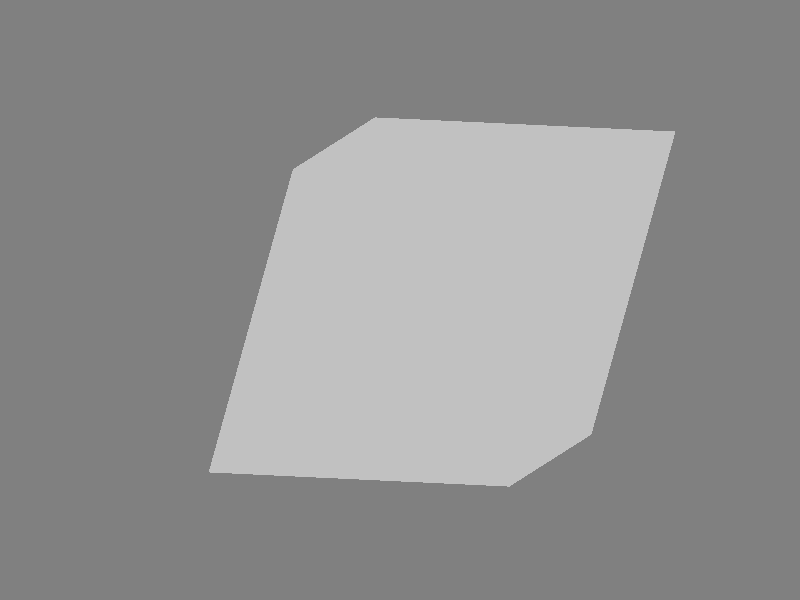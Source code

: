 #include "colors.inc"
#include "shapes.inc"
#include "textures.inc"
#include "glass.inc"

global_settings {
    assumed_gamma 2.2
    max_trace_level 5

    photons {
        count 20000
    }
}

#declare LIGHT_FADING_DIST = 20.0;

background { Gray50 }

light_source {
    < 50,  0, 0> color Gray60
    fade_distance LIGHT_FADING_DIST fade_power 2

    photons {
        reflection off
        refraction on
    }
}

light_source {
    < 40, 20, 20> color Gray60
    fade_distance LIGHT_FADING_DIST fade_power 2

    photons {
        reflection off
        refraction on
    }
}

light_source {
    < 40, -20, 20> color Gray60
    fade_distance LIGHT_FADING_DIST fade_power 2

    photons {
        reflection off
        refraction on
    }
}

light_source {
    < 0, 0, -40> color Gray80
    fade_distance LIGHT_FADING_DIST fade_power 2

    photons {
        reflection off
        refraction on
    }
}

plane {
    y, -30
    pigment { color Gray50 }
    finish { reflection 0.35}
}

//Place the camera
camera {
  orthographic
  sky <0,0,1>
  direction <-1,0,0>   //Don't change this  
  location  <6,2,1.5>  //Change this to move the camera to a different point
  look_at   <0.5,0.5,0.5>    //Change this to aim the camera at a different point
  right <-4/3,0,0>     //Don't change this
  angle 25
}

//Create a box that extends between the 2 specified points

#declare mycube = box {
  <0,0,0>  // one corner position <X1 Y1 Z1>
  <1,1,1>  // other corner position <X2 Y2 Z2>
  
	matrix< 1 , 0, 0,
			  0 , 1, 0,
			  0, 0.28, 1,
			  0 , 0, 0 >

	texture {

		pigment { Gray filter .98 }

		finish {
			phong 1 phong_size 0
			reflection 0.0
		}
	}

	interior {
		ior 1.0
		fade_color Gray
		fade_distance 10
		fade_power 1001
	}		

}

object { 	
	mycube 
}
sphere {
	 	 <0.391340149877,0.675615459306,0.582665288822>,0.05 texture {pigment { color Black } finish { phong 0.8 }} 
	 } 
 
sphere {
	 	 <0.158365036018,0.648343120106,0.339362815814>,0.05 texture {pigment { color Black } finish { phong 0.8 }} 
	 } 
 
sphere {
	 	 <0.867996710197,0.34937930598,0.368249152446>,0.05 texture {pigment { color Black } finish { phong 0.8 }} 
	 } 
 
sphere {
	 	 <0.403326769657,0.859783342223,0.117343650963>,0.05 texture {pigment { color Black } finish { phong 0.8 }} 
	 } 
 
sphere {
	 	 <0.309524910805,0.178250043662,0.245094971852>,0.05 texture {pigment { color Black } finish { phong 0.8 }} 
	 } 
 
sphere {
	 	 <0.819917163997,0.451470692838,0.516795194128>,0.05 texture {pigment { color Black } finish { phong 0.8 }} 
	 } 
 
sphere {
	 	 <0.516831313265,1.03224110561,0.50076471031>,0.05 texture {pigment { color Black } finish { phong 0.8 }} 
	 } 
 
sphere {
	 	 <0.642976705629,0.705439739408,0.862079807269>,0.05 texture {pigment { color Black } finish { phong 0.8 }} 
	 } 
 
sphere {
	 	 <0.158486570265,0.339676484507,0.751910177963>,0.05 texture {pigment { color Black } finish { phong 0.8 }} 
	 } 
 
sphere {
	 	 <0.124515475705,0.452755344271,0.476040401696>,0.05 texture {pigment { color Black } finish { phong 0.8 }} 
	 } 
 
sphere {
	 	 <0.150651038313,0.864429337582,0.65527962762>,0.05 texture {pigment { color Black } finish { phong 0.8 }} 
	 } 
 
sphere {
	 	 <0.44896879902,0.768791294838,0.727019540617>,0.05 texture {pigment { color Black } finish { phong 0.8 }} 
	 } 
 
sphere {
	 	 <0.633754559011,0.504389402876,0.732980565154>,0.05 texture {pigment { color Black } finish { phong 0.8 }} 
	 } 
 
sphere {
	 	 <0.585319260323,0.647159230824,0.413151700462>,0.05 texture {pigment { color Black } finish { phong 0.8 }} 
	 } 
 
sphere {
	 	 <0.205740053904,0.408888734566,0.213234071709>,0.05 texture {pigment { color Black } finish { phong 0.8 }} 
	 } 
 
sphere {
	 	 <0.905904217601,0.512495122697,0.501660296255>,0.05 texture {pigment { color Black } finish { phong 0.8 }} 
	 } 
 
sphere {
	 	 <0.553484372046,0.376134404903,0.700624911397>,0.05 texture {pigment { color Black } finish { phong 0.8 }} 
	 } 
 
sphere {
	 	 <0.269547680916,0.544422886096,0.164763066597>,0.05 texture {pigment { color Black } finish { phong 0.8 }} 
	 } 
 
sphere {
	 	 <0.759015552859,0.391121133117,0.534012079126>,0.05 texture {pigment { color Black } finish { phong 0.8 }} 
	 } 
 
sphere {
	 	 <0.555988906139,0.257073939192,0.551969406827>,0.05 texture {pigment { color Black } finish { phong 0.8 }} 
	 } 
 
sphere {
	 	 <0.589458154651,0.678793529553,0.470924960025>,0.05 texture {pigment { color Black } finish { phong 0.8 }} 
	 } 
 
sphere {
	 	 <0.228037071046,0.383531671188,0.842626809217>,0.05 texture {pigment { color Black } finish { phong 0.8 }} 
	 } 
 
sphere {
	 	 <0.448984316453,0.254211075807,0.189457578352>,0.05 texture {pigment { color Black } finish { phong 0.8 }} 
	 } 
 
sphere {
	 	 <0.110753629709,0.419041118655,0.814599396748>,0.05 texture {pigment { color Black } finish { phong 0.8 }} 
	 } 
 
sphere {
	 	 <0.565677773161,0.361827919758,0.663683803289>,0.05 texture {pigment { color Black } finish { phong 0.8 }} 
	 } 
 
sphere {
	 	 <0.316469260147,0.912377731877,0.847932132263>,0.05 texture {pigment { color Black } finish { phong 0.8 }} 
	 } 
 
sphere {
	 	 <0.757068755276,0.545296124642,0.717900200249>,0.05 texture {pigment { color Black } finish { phong 0.8 }} 
	 } 
 
sphere {
	 	 <0.702359265821,0.156369135628,0.190738374979>,0.05 texture {pigment { color Black } finish { phong 0.8 }} 
	 } 
 
sphere {
	 	 <0.145016118237,0.866602405577,0.796848503028>,0.05 texture {pigment { color Black } finish { phong 0.8 }} 
	 } 
 
sphere {
	 	 <0.260887452666,0.271230747464,0.261622745841>,0.05 texture {pigment { color Black } finish { phong 0.8 }} 
	 } 
 
sphere {
	 	 <0.731585473112,0.635555584564,0.400484456411>,0.05 texture {pigment { color Black } finish { phong 0.8 }} 
	 } 
 
sphere {
	 	 <0.514110850249,0.919474026491,0.875795313475>,0.05 texture {pigment { color Black } finish { phong 0.8 }} 
	 } 
 
sphere {
	 	 <0.729789299496,0.679054518594,0.619765258879>,0.05 texture {pigment { color Black } finish { phong 0.8 }} 
	 } 
 
sphere {
	 	 <0.131203815355,0.760706418437,0.436631403601>,0.05 texture {pigment { color Black } finish { phong 0.8 }} 
	 } 
 
sphere {
	 	 <0.870257776271,0.494262576055,0.223344903908>,0.05 texture {pigment { color Black } finish { phong 0.8 }} 
	 } 
 
sphere {
	 	 <0.335082231302,0.341592306778,0.627171965615>,0.05 texture {pigment { color Black } finish { phong 0.8 }} 
	 } 
 
sphere {
	 	 <0.837372074807,0.902675305681,0.709126628068>,0.05 texture {pigment { color Black } finish { phong 0.8 }} 
	 } 
 
sphere {
	 	 <0.133809048008,0.328474035906,0.654187221217>,0.05 texture {pigment { color Black } finish { phong 0.8 }} 
	 } 
 
sphere {
	 	 <0.639322141637,0.694333857384,0.575956046315>,0.05 texture {pigment { color Black } finish { phong 0.8 }} 
	 } 
 
sphere {
	 	 <0.481378800095,0.647936868919,0.334657516296>,0.05 texture {pigment { color Black } finish { phong 0.8 }} 
	 } 
 
sphere {
	 	 <0.538576698475,0.618395671834,0.852301595601>,0.05 texture {pigment { color Black } finish { phong 0.8 }} 
	 } 
 
sphere {
	 	 <0.811363531542,0.953317483043,0.233543049664>,0.05 texture {pigment { color Black } finish { phong 0.8 }} 
	 } 
 
sphere {
	 	 <0.553672973433,0.805370450205,0.420491140853>,0.05 texture {pigment { color Black } finish { phong 0.8 }} 
	 } 
 
sphere {
	 	 <0.604461400409,0.258984957334,0.658998351729>,0.05 texture {pigment { color Black } finish { phong 0.8 }} 
	 } 
 
sphere {
	 	 <0.651188598023,1.11689550019,0.798528799072>,0.05 texture {pigment { color Black } finish { phong 0.8 }} 
	 } 
 
sphere {
	 	 <0.132448430294,1.00318983132,0.575503155788>,0.05 texture {pigment { color Black } finish { phong 0.8 }} 
	 } 
 
sphere {
	 	 <0.796156925944,0.693206779725,0.500947317411>,0.05 texture {pigment { color Black } finish { phong 0.8 }} 
	 } 
 
sphere {
	 	 <0.825923198268,0.786569031731,0.128484045926>,0.05 texture {pigment { color Black } finish { phong 0.8 }} 
	 } 
 
sphere {
	 	 <0.610728038493,0.666967250015,0.422555970536>,0.05 texture {pigment { color Black } finish { phong 0.8 }} 
	 } 
 
sphere {
	 	 <0.167013375416,0.771324857078,0.678867953078>,0.05 texture {pigment { color Black } finish { phong 0.8 }} 
	 } 
 
sphere {
	 	 <0.298504328958,0.739039924251,0.522140531736>,0.05 texture {pigment { color Black } finish { phong 0.8 }} 
	 } 
 
sphere {
	 	 <0.52697313289,0.663414746671,0.246234968599>,0.05 texture {pigment { color Black } finish { phong 0.8 }} 
	 } 
 
sphere {
	 	 <0.772623575404,0.258559211288,0.267935586762>,0.05 texture {pigment { color Black } finish { phong 0.8 }} 
	 } 
 
sphere {
	 	 <0.857680614974,0.754257214502,0.430477014756>,0.05 texture {pigment { color Black } finish { phong 0.8 }} 
	 } 
 
sphere {
	 	 <0.363989340635,0.994860128896,0.385936410687>,0.05 texture {pigment { color Black } finish { phong 0.8 }} 
	 } 
 
sphere {
	 	 <0.230066683152,0.494002697072,0.880452965601>,0.05 texture {pigment { color Black } finish { phong 0.8 }} 
	 } 
 
sphere {
	 	 <0.479733301692,0.439886508071,0.179498590929>,0.05 texture {pigment { color Black } finish { phong 0.8 }} 
	 } 
 
sphere {
	 	 <0.647658133199,0.797431865476,0.526987833>,0.05 texture {pigment { color Black } finish { phong 0.8 }} 
	 } 
 
sphere {
	 	 <0.457335728457,0.885829440472,0.716779300034>,0.05 texture {pigment { color Black } finish { phong 0.8 }} 
	 } 
 
sphere {
	 	 <0.391045439849,0.496434259,0.604436499482>,0.05 texture {pigment { color Black } finish { phong 0.8 }} 
	 } 
 

